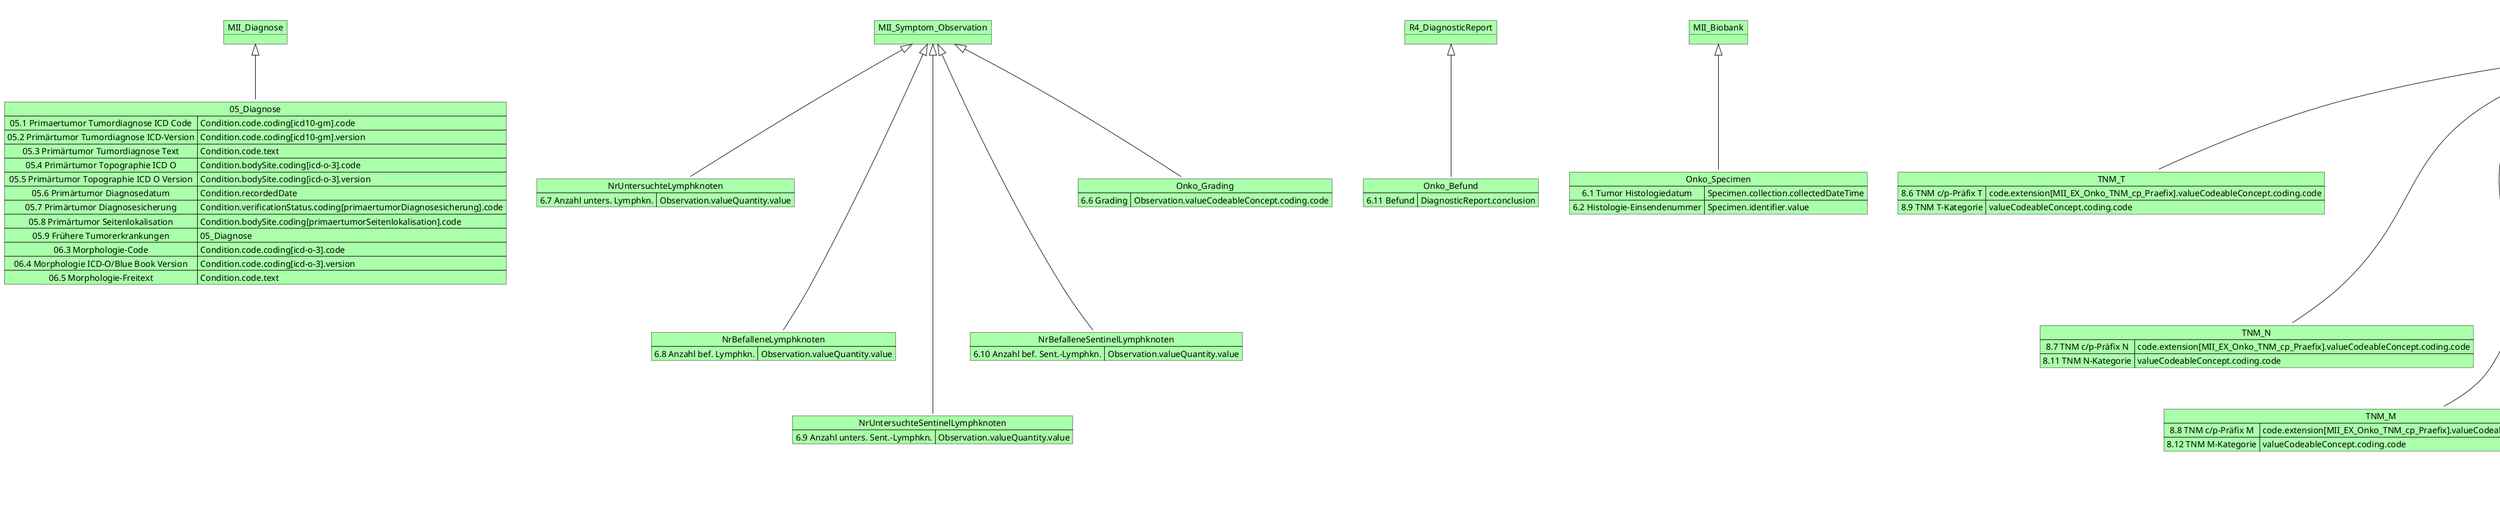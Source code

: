 @startuml MII KDS Erweiterungsmodul Onkologie
object MII_Diagnose #AAFFAA
Map 05_Diagnose #AAFFAA {
 05.1 Primaertumor Tumordiagnose ICD Code => Condition.code.coding[icd10-gm].code
 05.2 Primärtumor Tumordiagnose ICD-Version => Condition.code.coding[icd10-gm].version
 05.3 Primärtumor Tumordiagnose Text => Condition.code.text
 05.4 Primärtumor Topographie ICD O => Condition.bodySite.coding[icd-o-3].code
 05.5 Primärtumor Topographie ICD O Version => Condition.bodySite.coding[icd-o-3].version
 05.6 Primärtumor Diagnosedatum => Condition.recordedDate
 05.7 Primärtumor Diagnosesicherung => Condition.verificationStatus.coding[primaertumorDiagnosesicherung].code
 05.8 Primärtumor Seitenlokalisation => Condition.bodySite.coding[primaertumorSeitenlokalisation].code
 05.9 Frühere Tumorerkrankungen => 05_Diagnose
 06.3 Morphologie-Code => Condition.code.coding[icd-o-3].code
 06.4 Morphologie ICD-O/Blue Book Version => Condition.code.coding[icd-o-3].version
 06.5 Morphologie-Freitext => Condition.code.text
} 

MII_Diagnose <|-down- 05_Diagnose

object MII_Symptom_Observation #AAFFAA

Map  NrUntersuchteLymphknoten #AAFFAA {
    6.7 Anzahl unters. Lymphkn. => Observation.valueQuantity.value
}

MII_Symptom_Observation <|-down- NrUntersuchteLymphknoten

Map NrBefalleneLymphknoten #AAFFAA {
6.8 Anzahl bef. Lymphkn. => Observation.valueQuantity.value
}
MII_Symptom_Observation <|-down-- NrBefalleneLymphknoten


Map NrUntersuchteSentinelLymphknoten  #AAFFAA{
6.9 Anzahl unters. Sent.-Lymphkn. => Observation.valueQuantity.value
}

MII_Symptom_Observation <|-down--- NrUntersuchteSentinelLymphknoten

Map NrBefalleneSentinelLymphknoten  #AAFFAA{
6.10 Anzahl bef. Sent.-Lymphkn. => Observation.valueQuantity.value
}
MII_Symptom_Observation <|-down-- NrBefalleneSentinelLymphknoten

Map Onko_Befund #AAFFAA{
6.11 Befund => DiagnosticReport.conclusion
}
object R4_DiagnosticReport #AAFFAA
R4_DiagnosticReport <|-- Onko_Befund 

Map Onko_Grading #AAFFAA {
6.6 Grading =>Observation.valueCodeableConcept.coding.code
}
MII_Symptom_Observation <|-- Onko_Grading

Map Onko_Specimen #AAFFAA {
6.1 Tumor Histologiedatum => Specimen.collection.collectedDateTime
6.2 Histologie-Einsendenummer => Specimen.identifier.value
}
object MII_Biobank #AAFFAA
MII_Biobank <|-- Onko_Specimen



Map TNM_Klassifikation #AAFFAA {
  8.1 TNM Datum  => effectiveDateTime 
  8.2 TNM Version =>method 
  8.17 UICC Stadium => valueCodeableConcept.coding.code

}
   
Map TNM_T #AAFFAA{
    8.6 TNM c/p-Präfix T => code.extension[MII_EX_Onko_TNM_cp_Praefix].valueCodeableConcept.coding.code
    8.9 TNM T-Kategorie => valueCodeableConcept.coding.code
   }

TNM_Klassifikation o-- TNM_T
Map TNM_N #AAFFAA{
    8.7 TNM c/p-Präfix N => code.extension[MII_EX_Onko_TNM_cp_Praefix].valueCodeableConcept.coding.code
    8.11 TNM N-Kategorie => valueCodeableConcept.coding.code
   }
TNM_Klassifikation o--- TNM_N
Map TNM_M #AAFFAA{
    8.8 TNM c/p-Präfix M => code.extension[MII_EX_Onko_TNM_cp_Praefix].valueCodeableConcept.coding.code
    8.12 TNM M-Kategorie => valueCodeableConcept.coding.code
   }
TNM_Klassifikation o---- TNM_M
Map TNM_m #AAFFAA{
    8.10 TNM m-Symbol => valueCodeableConcept.coding.code
}
TNM_Klassifikation o-- TNM_m
Map TNM_a #AAFFAA{
    8.5 TNM a-Symbol => valueCodeableConcept.coding.code
}
TNM_Klassifikation o--- TNM_a
Map TNM_L #AAFFAA{
    8.13 TNM L-Kategorie => valueCodeableConcept.coding.code
}
TNM_Klassifikation o---- TNM_L
Map TNM_Pn #AAFFAA{
    8.15 TNM Pn-Kategorie => valueCodeableConcept.coding.code
}
TNM_Klassifikation o----- TNM_Pn
Map TNM_r #AAFFAA{
    8.4 TNM r-Symbol => valueCodeableConcept.coding.code
}
TNM_Klassifikation o----- TNM_r
Map TNM_S #AAFFAA{
    8.16 TNM S-Kategorie => valueCodeableConcept.coding.code
}
TNM_Klassifikation o---- TNM_S
Map TNM_V #AAFFAA{
    8.14 TNM V-Kategorie => valueCodeableConcept.coding.code
}
TNM_Klassifikation o--- TNM_V
Map TNM_y #AAFFAA{
    8.3 TNM y-Symbol => valueCodeableConcept.coding.code
}
TNM_Klassifikation o-- TNM_y



@enduml